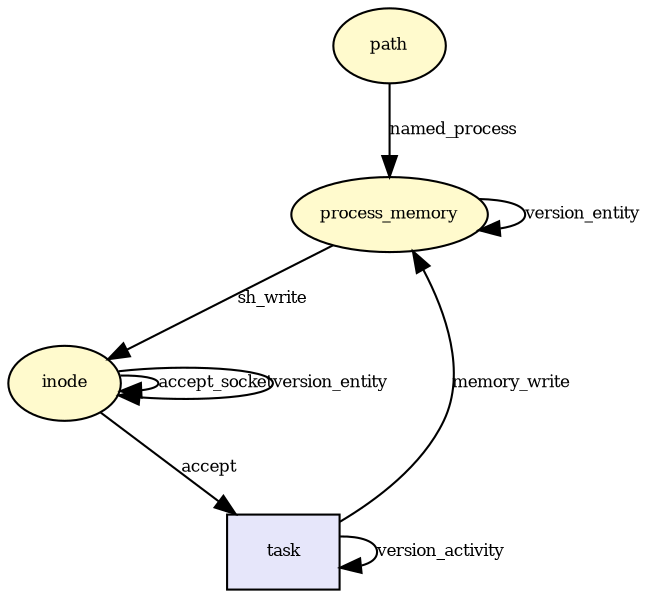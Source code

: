 digraph RGL__DirectedAdjacencyGraph {path[fontsize = 8,label = "path",shape = ellipse, fillcolor="#fffacd", style = filled]

process_memory[fontsize = 8,label = "process_memory",shape = ellipse, fillcolor="#fffacd", style = filled]

path -> process_memory[fontsize = 8,label = "named_process"]

inode[fontsize = 8,label = "inode",shape = ellipse, fillcolor="#fffacd", style = filled]

inode -> inode[fontsize = 8,label = "accept_socket"]

inode -> inode[fontsize = 8,label = "version_entity"]

task[fontsize = 8,label = "task",shape = rectangle, fillcolor="#e6e6fa", style = filled]

inode -> task[fontsize = 8,label = "accept"]

task -> process_memory[fontsize = 8,label = "memory_write"]

task -> task[fontsize = 8,label = "version_activity"]

process_memory -> process_memory[fontsize = 8,label = "version_entity"]

process_memory -> inode[fontsize = 8,label = "sh_write"]

}